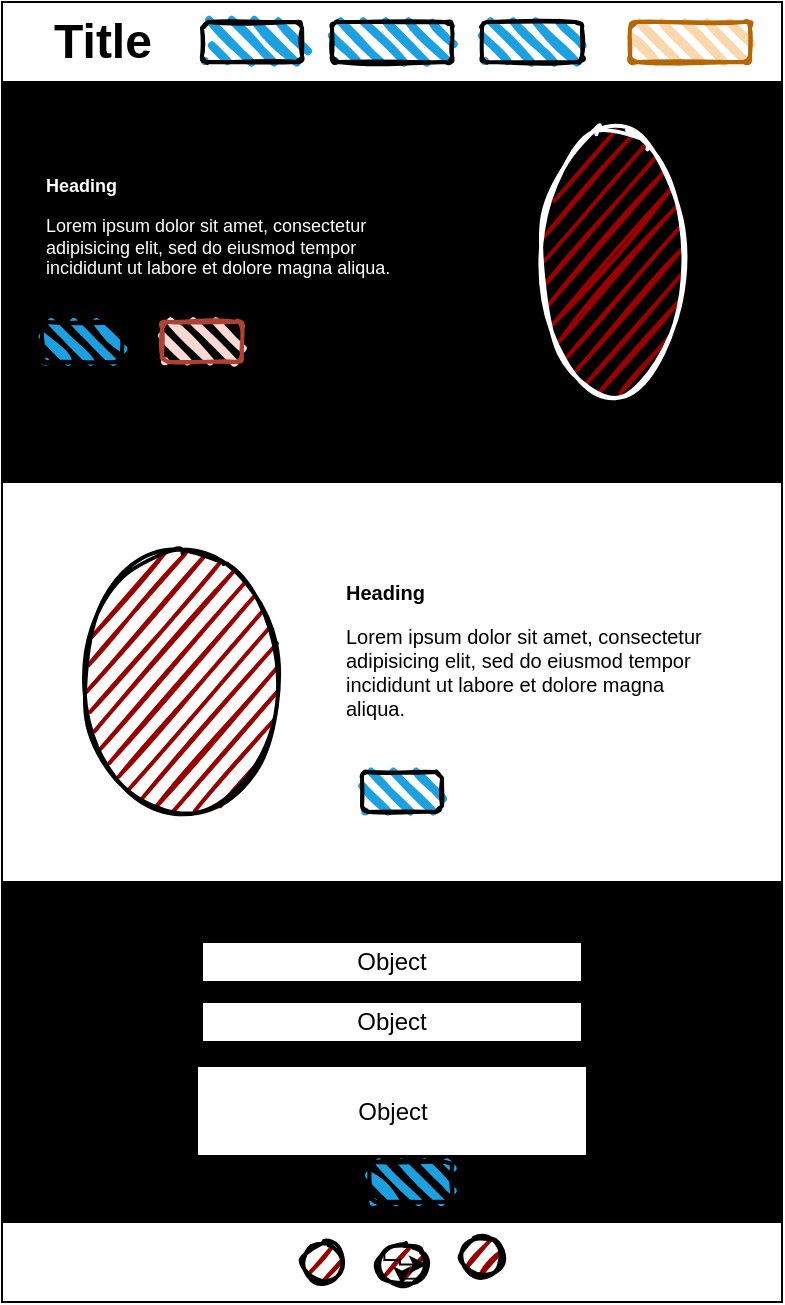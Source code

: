 <mxfile version="24.2.7" type="github">
  <diagram name="Página-1" id="vmGxoASPL20qMbRXf4vi">
    <mxGraphModel dx="1393" dy="720" grid="1" gridSize="10" guides="1" tooltips="1" connect="1" arrows="1" fold="1" page="1" pageScale="1" pageWidth="827" pageHeight="1169" background="none" math="0" shadow="0">
      <root>
        <mxCell id="0" />
        <mxCell id="1" parent="0" />
        <mxCell id="JPGvD4FDvoYm9Tbg_UIk-2" value="" style="rounded=0;whiteSpace=wrap;html=1;rotation=90;fillColor=#000000;" parent="1" vertex="1">
          <mxGeometry x="-85" y="165" width="640" height="390" as="geometry" />
        </mxCell>
        <mxCell id="JPGvD4FDvoYm9Tbg_UIk-3" value="" style="rounded=0;whiteSpace=wrap;html=1;" parent="1" vertex="1">
          <mxGeometry x="40" y="30" width="390" height="40" as="geometry" />
        </mxCell>
        <mxCell id="JPGvD4FDvoYm9Tbg_UIk-5" value="" style="rounded=0;whiteSpace=wrap;html=1;" parent="1" vertex="1">
          <mxGeometry x="40" y="270" width="390" height="200" as="geometry" />
        </mxCell>
        <mxCell id="JPGvD4FDvoYm9Tbg_UIk-6" value="" style="rounded=0;whiteSpace=wrap;html=1;" parent="1" vertex="1">
          <mxGeometry x="40" y="640" width="390" height="40" as="geometry" />
        </mxCell>
        <mxCell id="JPGvD4FDvoYm9Tbg_UIk-8" value="" style="ellipse;whiteSpace=wrap;html=1;strokeWidth=2;fillWeight=2;hachureGap=8;fillColor=#990000;fillStyle=dots;sketch=1;" parent="1" vertex="1">
          <mxGeometry x="80" y="305" width="100" height="130" as="geometry" />
        </mxCell>
        <mxCell id="JPGvD4FDvoYm9Tbg_UIk-9" value="&lt;h1 style=&quot;margin-top: 0px; font-size: 10px;&quot;&gt;Heading&lt;/h1&gt;&lt;p style=&quot;font-size: 10px;&quot;&gt;&lt;span style=&quot;font-size: 10px;&quot;&gt;Lorem ipsum dolor sit amet, consectetur adipisicing elit, sed do eiusmod tempor i&lt;/span&gt;&lt;font style=&quot;font-size: 10px;&quot;&gt;n&lt;/font&gt;&lt;span style=&quot;font-size: 10px;&quot;&gt;cididunt ut labore et dolore magna aliqua.&lt;/span&gt;&lt;/p&gt;" style="text;html=1;whiteSpace=wrap;overflow=hidden;rounded=0;fontSize=10;" parent="1" vertex="1">
          <mxGeometry x="210" y="312.5" width="180" height="95" as="geometry" />
        </mxCell>
        <mxCell id="JPGvD4FDvoYm9Tbg_UIk-10" value="" style="rounded=1;whiteSpace=wrap;html=1;strokeWidth=2;fillWeight=4;hachureGap=8;hachureAngle=45;fillColor=#1ba1e2;sketch=1;" parent="1" vertex="1">
          <mxGeometry x="220" y="415" width="40" height="20" as="geometry" />
        </mxCell>
        <mxCell id="JPGvD4FDvoYm9Tbg_UIk-11" value="" style="ellipse;whiteSpace=wrap;html=1;strokeWidth=2;fillWeight=2;hachureGap=8;fillColor=#990000;fillStyle=dots;sketch=1;strokeColor=#FFFFFF;" parent="1" vertex="1">
          <mxGeometry x="310" y="90" width="70" height="140" as="geometry" />
        </mxCell>
        <mxCell id="JPGvD4FDvoYm9Tbg_UIk-12" value="&lt;h1 style=&quot;margin-top: 0px; font-size: 9px;&quot;&gt;Heading&lt;/h1&gt;&lt;p style=&quot;font-size: 9px;&quot;&gt;Lorem ipsum dolor sit amet, consectetur adipisicing elit, sed do eiusmod tempor incididunt ut labore et dolore magna aliqua.&lt;/p&gt;" style="text;html=1;whiteSpace=wrap;overflow=hidden;rounded=0;strokeColor=none;fillColor=none;fontColor=#FFFFFF;fontSize=9;" parent="1" vertex="1">
          <mxGeometry x="60" y="110" width="180" height="120" as="geometry" />
        </mxCell>
        <mxCell id="JPGvD4FDvoYm9Tbg_UIk-13" value="Title" style="text;strokeColor=none;fillColor=none;html=1;fontSize=24;fontStyle=1;verticalAlign=middle;align=center;" parent="1" vertex="1">
          <mxGeometry x="50" y="35" width="80" height="30" as="geometry" />
        </mxCell>
        <mxCell id="JPGvD4FDvoYm9Tbg_UIk-14" value="" style="rounded=1;whiteSpace=wrap;html=1;strokeWidth=2;fillWeight=4;hachureGap=8;hachureAngle=45;fillColor=#1ba1e2;sketch=1;" parent="1" vertex="1">
          <mxGeometry x="140" y="40" width="50" height="20" as="geometry" />
        </mxCell>
        <mxCell id="JPGvD4FDvoYm9Tbg_UIk-15" value="" style="rounded=1;whiteSpace=wrap;html=1;strokeWidth=2;fillWeight=4;hachureGap=8;hachureAngle=45;fillColor=#1ba1e2;sketch=1;" parent="1" vertex="1">
          <mxGeometry x="205" y="40" width="60" height="20" as="geometry" />
        </mxCell>
        <mxCell id="JPGvD4FDvoYm9Tbg_UIk-16" value="" style="rounded=1;whiteSpace=wrap;html=1;strokeWidth=2;fillWeight=4;hachureGap=8;hachureAngle=45;fillColor=#1ba1e2;sketch=1;" parent="1" vertex="1">
          <mxGeometry x="280" y="40" width="50" height="20" as="geometry" />
        </mxCell>
        <mxCell id="JPGvD4FDvoYm9Tbg_UIk-17" value="" style="rounded=1;whiteSpace=wrap;html=1;strokeWidth=2;fillWeight=4;hachureGap=8;hachureAngle=45;fillColor=#fad7ac;sketch=1;strokeColor=#b46504;" parent="1" vertex="1">
          <mxGeometry x="354" y="40" width="60" height="20" as="geometry" />
        </mxCell>
        <mxCell id="JPGvD4FDvoYm9Tbg_UIk-18" value="" style="ellipse;whiteSpace=wrap;html=1;strokeWidth=2;fillWeight=2;hachureGap=8;fillColor=#990000;fillStyle=dots;sketch=1;" parent="1" vertex="1">
          <mxGeometry x="227.5" y="651.25" width="25" height="20" as="geometry" />
        </mxCell>
        <mxCell id="JPGvD4FDvoYm9Tbg_UIk-19" value="" style="ellipse;whiteSpace=wrap;html=1;strokeWidth=2;fillWeight=2;hachureGap=8;fillColor=#990000;fillStyle=dots;sketch=1;" parent="1" vertex="1">
          <mxGeometry x="190" y="651.25" width="20" height="18.75" as="geometry" />
        </mxCell>
        <mxCell id="JPGvD4FDvoYm9Tbg_UIk-20" value="" style="ellipse;whiteSpace=wrap;html=1;strokeWidth=2;fillWeight=2;hachureGap=8;fillColor=#990000;fillStyle=dots;sketch=1;" parent="1" vertex="1">
          <mxGeometry x="270" y="647.5" width="20" height="20" as="geometry" />
        </mxCell>
        <mxCell id="JPGvD4FDvoYm9Tbg_UIk-21" style="edgeStyle=orthogonalEdgeStyle;rounded=0;orthogonalLoop=1;jettySize=auto;html=1;exitX=0;exitY=0;exitDx=0;exitDy=0;entryX=1;entryY=0.5;entryDx=0;entryDy=0;" parent="1" source="JPGvD4FDvoYm9Tbg_UIk-18" target="JPGvD4FDvoYm9Tbg_UIk-18" edge="1">
          <mxGeometry relative="1" as="geometry">
            <Array as="points">
              <mxPoint x="239" y="659" />
            </Array>
          </mxGeometry>
        </mxCell>
        <mxCell id="JPGvD4FDvoYm9Tbg_UIk-22" style="edgeStyle=orthogonalEdgeStyle;rounded=0;orthogonalLoop=1;jettySize=auto;html=1;exitX=1;exitY=1;exitDx=0;exitDy=0;entryX=0.5;entryY=1;entryDx=0;entryDy=0;" parent="1" source="JPGvD4FDvoYm9Tbg_UIk-18" target="JPGvD4FDvoYm9Tbg_UIk-18" edge="1">
          <mxGeometry relative="1" as="geometry" />
        </mxCell>
        <mxCell id="JPGvD4FDvoYm9Tbg_UIk-23" value="Object" style="html=1;whiteSpace=wrap;" parent="1" vertex="1">
          <mxGeometry x="140" y="500" width="190" height="20" as="geometry" />
        </mxCell>
        <mxCell id="JPGvD4FDvoYm9Tbg_UIk-24" value="Object" style="html=1;whiteSpace=wrap;" parent="1" vertex="1">
          <mxGeometry x="140" y="530" width="190" height="20" as="geometry" />
        </mxCell>
        <mxCell id="JPGvD4FDvoYm9Tbg_UIk-25" value="Object" style="html=1;whiteSpace=wrap;" parent="1" vertex="1">
          <mxGeometry x="137.5" y="562" width="195" height="45" as="geometry" />
        </mxCell>
        <mxCell id="JPGvD4FDvoYm9Tbg_UIk-27" value="" style="rounded=1;whiteSpace=wrap;html=1;strokeWidth=2;fillWeight=4;hachureGap=8;hachureAngle=45;fillColor=#1ba1e2;sketch=1;" parent="1" vertex="1">
          <mxGeometry x="223.75" y="610" width="41.25" height="20" as="geometry" />
        </mxCell>
        <mxCell id="JPGvD4FDvoYm9Tbg_UIk-28" value="" style="rounded=1;whiteSpace=wrap;html=1;strokeWidth=2;fillWeight=4;hachureGap=8;hachureAngle=45;fillColor=#1ba1e2;sketch=1;" parent="1" vertex="1">
          <mxGeometry x="60" y="190" width="40" height="20" as="geometry" />
        </mxCell>
        <mxCell id="JPGvD4FDvoYm9Tbg_UIk-29" value="" style="rounded=1;whiteSpace=wrap;html=1;strokeWidth=2;fillWeight=4;hachureGap=8;hachureAngle=45;fillColor=#fad9d5;sketch=1;strokeColor=#ae4132;" parent="1" vertex="1">
          <mxGeometry x="120" y="190" width="40" height="20" as="geometry" />
        </mxCell>
      </root>
    </mxGraphModel>
  </diagram>
</mxfile>
